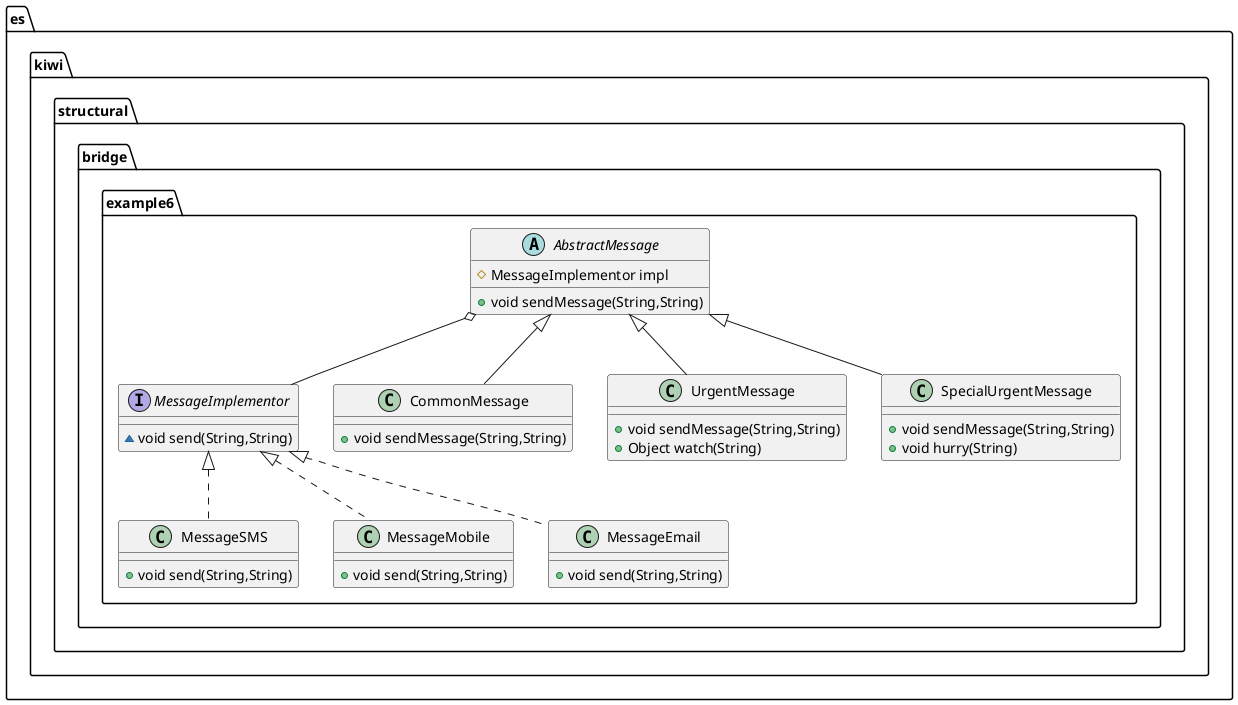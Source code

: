 @startuml
class es.kiwi.structural.bridge.example6.MessageSMS {
+ void send(String,String)
}
class es.kiwi.structural.bridge.example6.MessageMobile {
+ void send(String,String)
}
class es.kiwi.structural.bridge.example6.MessageEmail {
+ void send(String,String)
}
interface es.kiwi.structural.bridge.example6.MessageImplementor {
~ void send(String,String)
}
abstract class es.kiwi.structural.bridge.example6.AbstractMessage {
# MessageImplementor impl
+ void sendMessage(String,String)
}
class es.kiwi.structural.bridge.example6.CommonMessage {
+ void sendMessage(String,String)
}
class es.kiwi.structural.bridge.example6.UrgentMessage {
+ void sendMessage(String,String)
+ Object watch(String)
}
class es.kiwi.structural.bridge.example6.SpecialUrgentMessage {
+ void sendMessage(String,String)
+ void hurry(String)
}


es.kiwi.structural.bridge.example6.MessageImplementor <|.. es.kiwi.structural.bridge.example6.MessageSMS
es.kiwi.structural.bridge.example6.MessageImplementor <|.. es.kiwi.structural.bridge.example6.MessageMobile
es.kiwi.structural.bridge.example6.MessageImplementor <|.. es.kiwi.structural.bridge.example6.MessageEmail
es.kiwi.structural.bridge.example6.AbstractMessage <|-- es.kiwi.structural.bridge.example6.CommonMessage
es.kiwi.structural.bridge.example6.AbstractMessage <|-- es.kiwi.structural.bridge.example6.UrgentMessage
es.kiwi.structural.bridge.example6.AbstractMessage <|-- es.kiwi.structural.bridge.example6.SpecialUrgentMessage
es.kiwi.structural.bridge.example6.AbstractMessage o-- es.kiwi.structural.bridge.example6.MessageImplementor
@enduml